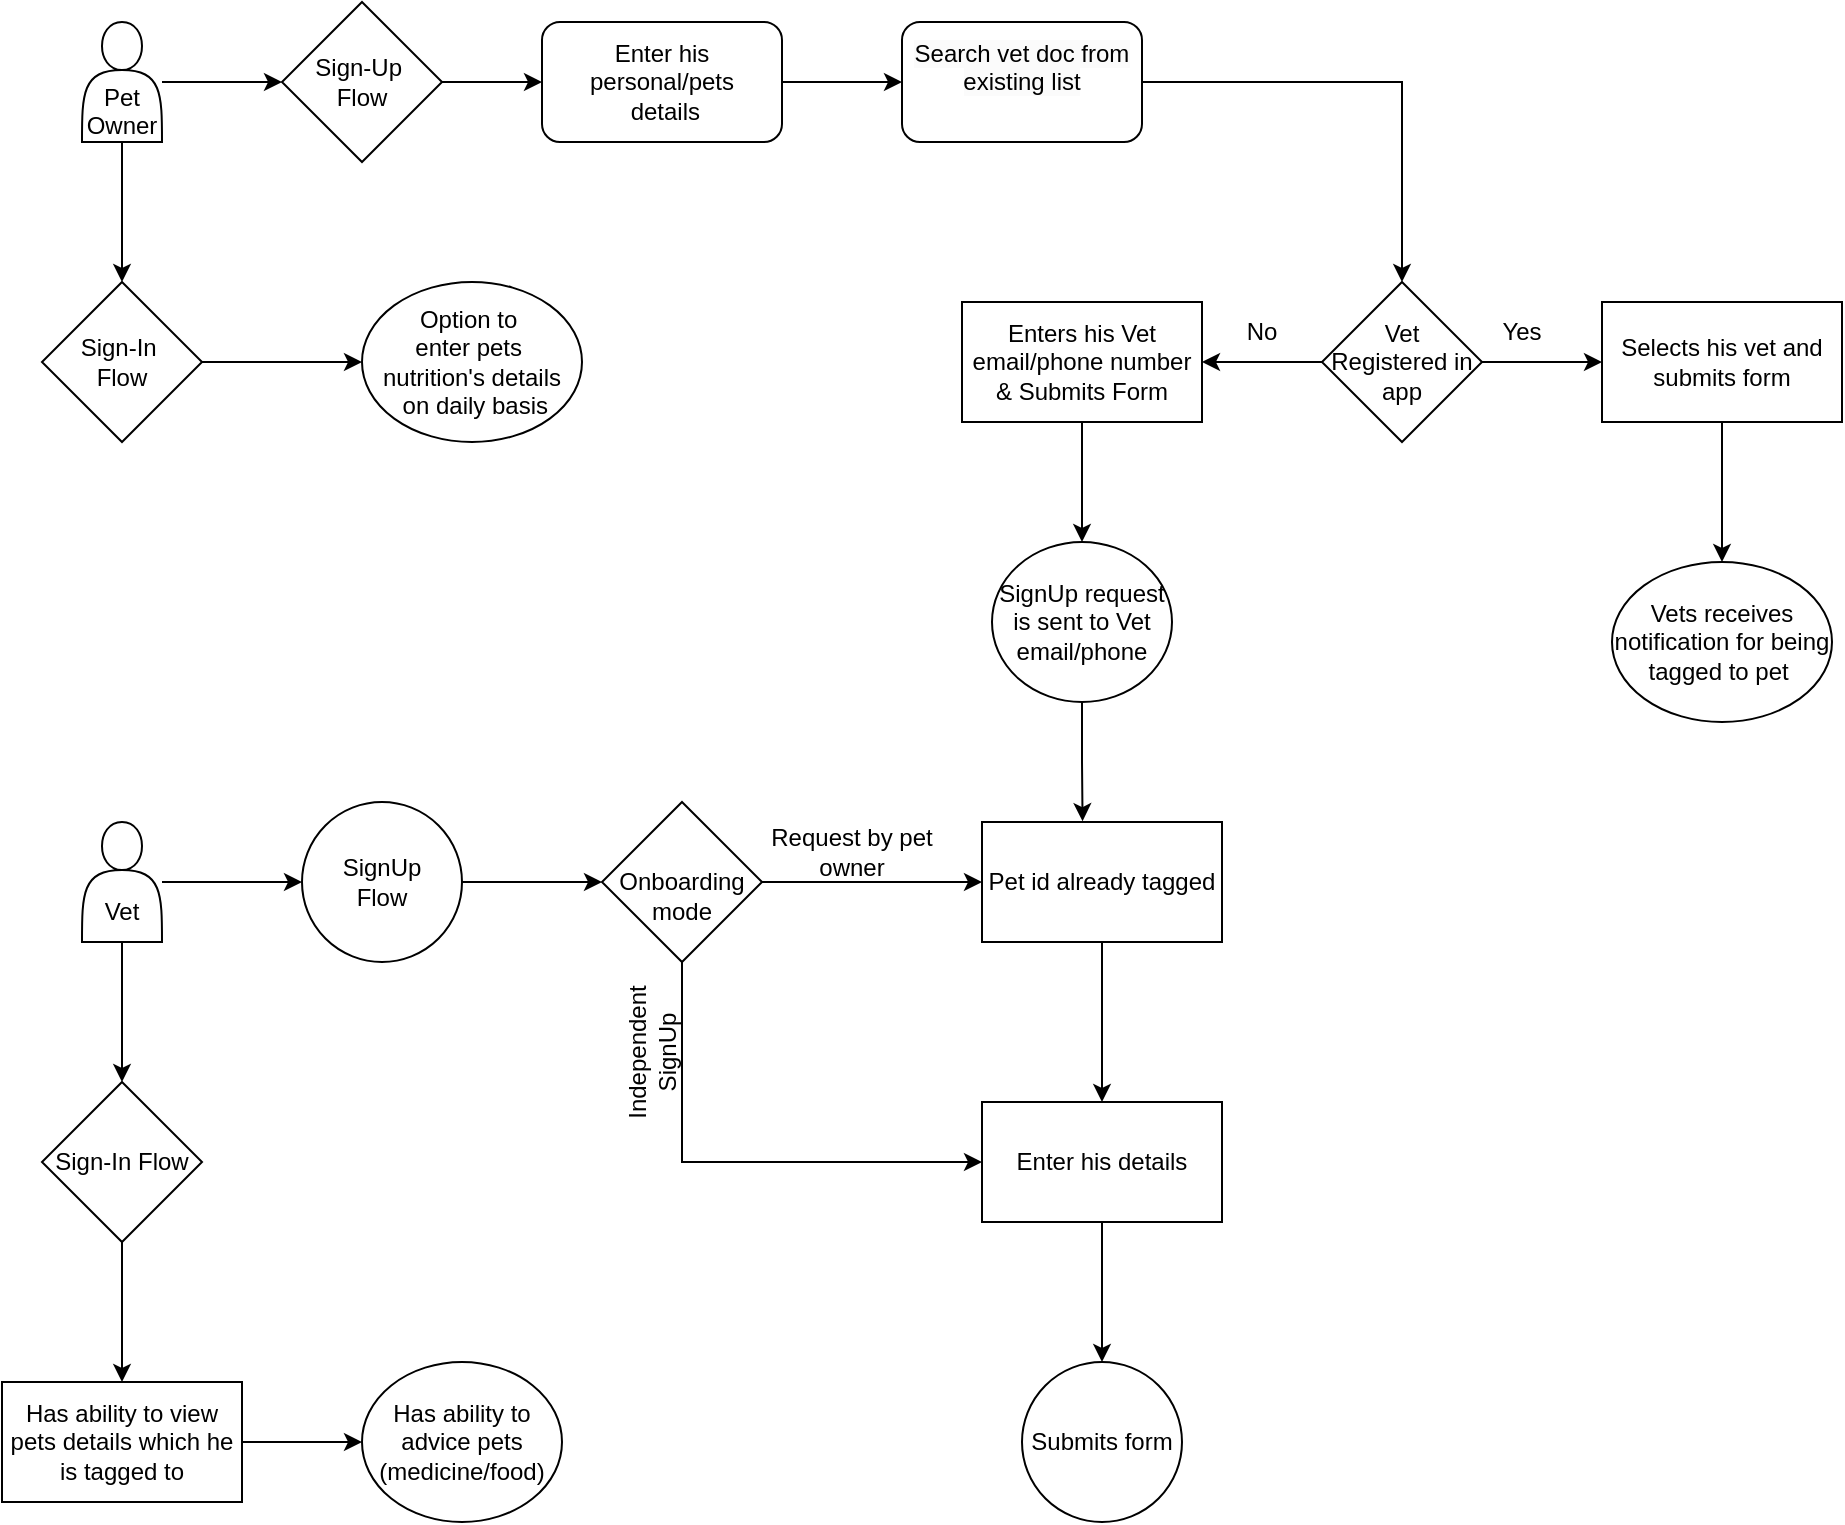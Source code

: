 <mxfile version="24.0.1" type="github">
  <diagram name="Page-1" id="GmAfje1MR3ZLFPPQamlQ">
    <mxGraphModel dx="918" dy="362" grid="1" gridSize="10" guides="1" tooltips="1" connect="1" arrows="1" fold="1" page="1" pageScale="1" pageWidth="850" pageHeight="1100" math="0" shadow="0">
      <root>
        <mxCell id="0" />
        <mxCell id="1" parent="0" />
        <mxCell id="_TZWZInf5wAIC_WSy5-A-4" value="" style="edgeStyle=orthogonalEdgeStyle;rounded=0;orthogonalLoop=1;jettySize=auto;html=1;" edge="1" parent="1" source="_TZWZInf5wAIC_WSy5-A-2">
          <mxGeometry relative="1" as="geometry">
            <mxPoint x="171.25" y="145" as="targetPoint" />
          </mxGeometry>
        </mxCell>
        <mxCell id="_TZWZInf5wAIC_WSy5-A-7" value="" style="edgeStyle=orthogonalEdgeStyle;rounded=0;orthogonalLoop=1;jettySize=auto;html=1;" edge="1" parent="1" source="_TZWZInf5wAIC_WSy5-A-5">
          <mxGeometry relative="1" as="geometry">
            <mxPoint x="495" y="195" as="targetPoint" />
          </mxGeometry>
        </mxCell>
        <mxCell id="_TZWZInf5wAIC_WSy5-A-83" value="" style="edgeStyle=orthogonalEdgeStyle;rounded=0;orthogonalLoop=1;jettySize=auto;html=1;" edge="1" parent="1" source="_TZWZInf5wAIC_WSy5-A-12" target="_TZWZInf5wAIC_WSy5-A-82">
          <mxGeometry relative="1" as="geometry" />
        </mxCell>
        <mxCell id="_TZWZInf5wAIC_WSy5-A-87" value="" style="edgeStyle=orthogonalEdgeStyle;rounded=0;orthogonalLoop=1;jettySize=auto;html=1;" edge="1" parent="1" source="_TZWZInf5wAIC_WSy5-A-12" target="_TZWZInf5wAIC_WSy5-A-86">
          <mxGeometry relative="1" as="geometry" />
        </mxCell>
        <mxCell id="_TZWZInf5wAIC_WSy5-A-12" value="&lt;div&gt;&lt;br&gt;&lt;/div&gt;&lt;div&gt;&lt;br&gt;&lt;/div&gt;Pet Owner" style="shape=actor;whiteSpace=wrap;html=1;" vertex="1" parent="1">
          <mxGeometry x="60" y="100" width="40" height="60" as="geometry" />
        </mxCell>
        <mxCell id="_TZWZInf5wAIC_WSy5-A-43" value="" style="edgeStyle=orthogonalEdgeStyle;rounded=0;orthogonalLoop=1;jettySize=auto;html=1;" edge="1" parent="1" source="_TZWZInf5wAIC_WSy5-A-27" target="_TZWZInf5wAIC_WSy5-A-42">
          <mxGeometry relative="1" as="geometry" />
        </mxCell>
        <mxCell id="_TZWZInf5wAIC_WSy5-A-50" style="edgeStyle=orthogonalEdgeStyle;rounded=0;orthogonalLoop=1;jettySize=auto;html=1;entryX=1;entryY=0.5;entryDx=0;entryDy=0;" edge="1" parent="1" source="_TZWZInf5wAIC_WSy5-A-27" target="_TZWZInf5wAIC_WSy5-A-35">
          <mxGeometry relative="1" as="geometry" />
        </mxCell>
        <mxCell id="_TZWZInf5wAIC_WSy5-A-27" value="Vet Registered in app" style="rhombus;whiteSpace=wrap;html=1;" vertex="1" parent="1">
          <mxGeometry x="680" y="230" width="80" height="80" as="geometry" />
        </mxCell>
        <mxCell id="_TZWZInf5wAIC_WSy5-A-33" value="Yes" style="text;html=1;align=center;verticalAlign=middle;whiteSpace=wrap;rounded=0;" vertex="1" parent="1">
          <mxGeometry x="750" y="240" width="60" height="30" as="geometry" />
        </mxCell>
        <mxCell id="_TZWZInf5wAIC_WSy5-A-34" value="No" style="text;html=1;align=center;verticalAlign=middle;whiteSpace=wrap;rounded=0;" vertex="1" parent="1">
          <mxGeometry x="620" y="240" width="60" height="30" as="geometry" />
        </mxCell>
        <mxCell id="_TZWZInf5wAIC_WSy5-A-49" style="edgeStyle=orthogonalEdgeStyle;rounded=0;orthogonalLoop=1;jettySize=auto;html=1;entryX=0.5;entryY=0;entryDx=0;entryDy=0;" edge="1" parent="1" source="_TZWZInf5wAIC_WSy5-A-35" target="_TZWZInf5wAIC_WSy5-A-39">
          <mxGeometry relative="1" as="geometry" />
        </mxCell>
        <mxCell id="_TZWZInf5wAIC_WSy5-A-35" value="Enters his Vet email/phone number&lt;div&gt;&amp;amp; Submits Form&lt;/div&gt;" style="whiteSpace=wrap;html=1;" vertex="1" parent="1">
          <mxGeometry x="500" y="240" width="120" height="60" as="geometry" />
        </mxCell>
        <mxCell id="_TZWZInf5wAIC_WSy5-A-39" value="SignUp request is sent to Vet email/phone" style="ellipse;whiteSpace=wrap;html=1;" vertex="1" parent="1">
          <mxGeometry x="515" y="360" width="90" height="80" as="geometry" />
        </mxCell>
        <mxCell id="_TZWZInf5wAIC_WSy5-A-46" value="" style="edgeStyle=orthogonalEdgeStyle;rounded=0;orthogonalLoop=1;jettySize=auto;html=1;" edge="1" parent="1" source="_TZWZInf5wAIC_WSy5-A-42" target="_TZWZInf5wAIC_WSy5-A-45">
          <mxGeometry relative="1" as="geometry" />
        </mxCell>
        <mxCell id="_TZWZInf5wAIC_WSy5-A-42" value="Selects his vet and submits form" style="whiteSpace=wrap;html=1;" vertex="1" parent="1">
          <mxGeometry x="820" y="240" width="120" height="60" as="geometry" />
        </mxCell>
        <mxCell id="_TZWZInf5wAIC_WSy5-A-45" value="Vets receives notification for being tagged to pet&amp;nbsp;" style="ellipse;whiteSpace=wrap;html=1;" vertex="1" parent="1">
          <mxGeometry x="825" y="370" width="110" height="80" as="geometry" />
        </mxCell>
        <mxCell id="_TZWZInf5wAIC_WSy5-A-56" style="edgeStyle=orthogonalEdgeStyle;rounded=0;orthogonalLoop=1;jettySize=auto;html=1;entryX=0;entryY=0.5;entryDx=0;entryDy=0;" edge="1" parent="1" source="_TZWZInf5wAIC_WSy5-A-51" target="_TZWZInf5wAIC_WSy5-A-52">
          <mxGeometry relative="1" as="geometry" />
        </mxCell>
        <mxCell id="_TZWZInf5wAIC_WSy5-A-75" value="" style="edgeStyle=orthogonalEdgeStyle;rounded=0;orthogonalLoop=1;jettySize=auto;html=1;" edge="1" parent="1" source="_TZWZInf5wAIC_WSy5-A-51" target="_TZWZInf5wAIC_WSy5-A-74">
          <mxGeometry relative="1" as="geometry" />
        </mxCell>
        <mxCell id="_TZWZInf5wAIC_WSy5-A-51" value="&lt;div&gt;&lt;br&gt;&lt;/div&gt;&lt;div&gt;&lt;br&gt;&lt;/div&gt;Vet&lt;div&gt;&lt;/div&gt;" style="shape=actor;whiteSpace=wrap;html=1;" vertex="1" parent="1">
          <mxGeometry x="60" y="500" width="40" height="60" as="geometry" />
        </mxCell>
        <mxCell id="_TZWZInf5wAIC_WSy5-A-55" value="" style="edgeStyle=orthogonalEdgeStyle;rounded=0;orthogonalLoop=1;jettySize=auto;html=1;" edge="1" parent="1" source="_TZWZInf5wAIC_WSy5-A-52" target="_TZWZInf5wAIC_WSy5-A-54">
          <mxGeometry relative="1" as="geometry" />
        </mxCell>
        <mxCell id="_TZWZInf5wAIC_WSy5-A-52" value="SignUp&lt;div&gt;Flow&lt;/div&gt;" style="ellipse;whiteSpace=wrap;html=1;" vertex="1" parent="1">
          <mxGeometry x="170" y="490" width="80" height="80" as="geometry" />
        </mxCell>
        <mxCell id="_TZWZInf5wAIC_WSy5-A-58" value="" style="edgeStyle=orthogonalEdgeStyle;rounded=0;orthogonalLoop=1;jettySize=auto;html=1;" edge="1" parent="1" source="_TZWZInf5wAIC_WSy5-A-54" target="_TZWZInf5wAIC_WSy5-A-57">
          <mxGeometry relative="1" as="geometry" />
        </mxCell>
        <mxCell id="_TZWZInf5wAIC_WSy5-A-71" style="edgeStyle=orthogonalEdgeStyle;rounded=0;orthogonalLoop=1;jettySize=auto;html=1;entryX=0;entryY=0.5;entryDx=0;entryDy=0;" edge="1" parent="1" source="_TZWZInf5wAIC_WSy5-A-54" target="_TZWZInf5wAIC_WSy5-A-64">
          <mxGeometry relative="1" as="geometry">
            <Array as="points">
              <mxPoint x="360" y="670" />
            </Array>
          </mxGeometry>
        </mxCell>
        <mxCell id="_TZWZInf5wAIC_WSy5-A-54" value="&lt;div&gt;&lt;br&gt;&lt;/div&gt;Onboarding mode" style="rhombus;whiteSpace=wrap;html=1;" vertex="1" parent="1">
          <mxGeometry x="320" y="490" width="80" height="80" as="geometry" />
        </mxCell>
        <mxCell id="_TZWZInf5wAIC_WSy5-A-65" value="" style="edgeStyle=orthogonalEdgeStyle;rounded=0;orthogonalLoop=1;jettySize=auto;html=1;" edge="1" parent="1" source="_TZWZInf5wAIC_WSy5-A-57" target="_TZWZInf5wAIC_WSy5-A-64">
          <mxGeometry relative="1" as="geometry" />
        </mxCell>
        <mxCell id="_TZWZInf5wAIC_WSy5-A-57" value="Pet id already tagged" style="whiteSpace=wrap;html=1;" vertex="1" parent="1">
          <mxGeometry x="510" y="500" width="120" height="60" as="geometry" />
        </mxCell>
        <mxCell id="_TZWZInf5wAIC_WSy5-A-59" style="edgeStyle=orthogonalEdgeStyle;rounded=0;orthogonalLoop=1;jettySize=auto;html=1;entryX=0.419;entryY=-0.007;entryDx=0;entryDy=0;entryPerimeter=0;" edge="1" parent="1" source="_TZWZInf5wAIC_WSy5-A-39" target="_TZWZInf5wAIC_WSy5-A-57">
          <mxGeometry relative="1" as="geometry" />
        </mxCell>
        <mxCell id="_TZWZInf5wAIC_WSy5-A-60" value="Request by pet owner" style="text;html=1;align=center;verticalAlign=middle;whiteSpace=wrap;rounded=0;" vertex="1" parent="1">
          <mxGeometry x="400" y="500" width="90" height="30" as="geometry" />
        </mxCell>
        <mxCell id="_TZWZInf5wAIC_WSy5-A-67" value="" style="edgeStyle=orthogonalEdgeStyle;rounded=0;orthogonalLoop=1;jettySize=auto;html=1;" edge="1" parent="1" source="_TZWZInf5wAIC_WSy5-A-64" target="_TZWZInf5wAIC_WSy5-A-66">
          <mxGeometry relative="1" as="geometry" />
        </mxCell>
        <mxCell id="_TZWZInf5wAIC_WSy5-A-64" value="Enter his details" style="whiteSpace=wrap;html=1;" vertex="1" parent="1">
          <mxGeometry x="510" y="640" width="120" height="60" as="geometry" />
        </mxCell>
        <mxCell id="_TZWZInf5wAIC_WSy5-A-66" value="Submits form" style="ellipse;whiteSpace=wrap;html=1;" vertex="1" parent="1">
          <mxGeometry x="530" y="770" width="80" height="80" as="geometry" />
        </mxCell>
        <mxCell id="_TZWZInf5wAIC_WSy5-A-70" value="Independent SignUp" style="text;html=1;align=center;verticalAlign=middle;whiteSpace=wrap;rounded=0;rotation=-90;" vertex="1" parent="1">
          <mxGeometry x="300" y="600" width="90" height="30" as="geometry" />
        </mxCell>
        <mxCell id="_TZWZInf5wAIC_WSy5-A-79" value="" style="edgeStyle=orthogonalEdgeStyle;rounded=0;orthogonalLoop=1;jettySize=auto;html=1;" edge="1" parent="1" source="_TZWZInf5wAIC_WSy5-A-74" target="_TZWZInf5wAIC_WSy5-A-78">
          <mxGeometry relative="1" as="geometry" />
        </mxCell>
        <mxCell id="_TZWZInf5wAIC_WSy5-A-74" value="Sign-In Flow" style="rhombus;whiteSpace=wrap;html=1;" vertex="1" parent="1">
          <mxGeometry x="40" y="630" width="80" height="80" as="geometry" />
        </mxCell>
        <mxCell id="_TZWZInf5wAIC_WSy5-A-81" value="" style="edgeStyle=orthogonalEdgeStyle;rounded=0;orthogonalLoop=1;jettySize=auto;html=1;" edge="1" parent="1" source="_TZWZInf5wAIC_WSy5-A-78" target="_TZWZInf5wAIC_WSy5-A-80">
          <mxGeometry relative="1" as="geometry" />
        </mxCell>
        <mxCell id="_TZWZInf5wAIC_WSy5-A-78" value="Has ability to view pets details which he is tagged to" style="whiteSpace=wrap;html=1;" vertex="1" parent="1">
          <mxGeometry x="20" y="780" width="120" height="60" as="geometry" />
        </mxCell>
        <mxCell id="_TZWZInf5wAIC_WSy5-A-80" value="Has ability to advice pets&lt;div&gt;(medicine/food)&lt;/div&gt;" style="ellipse;whiteSpace=wrap;html=1;" vertex="1" parent="1">
          <mxGeometry x="200" y="770" width="100" height="80" as="geometry" />
        </mxCell>
        <mxCell id="_TZWZInf5wAIC_WSy5-A-85" value="" style="edgeStyle=orthogonalEdgeStyle;rounded=0;orthogonalLoop=1;jettySize=auto;html=1;" edge="1" parent="1" source="_TZWZInf5wAIC_WSy5-A-82" target="_TZWZInf5wAIC_WSy5-A-84">
          <mxGeometry relative="1" as="geometry" />
        </mxCell>
        <mxCell id="_TZWZInf5wAIC_WSy5-A-82" value="Sign-In&amp;nbsp;&lt;div&gt;Flow&lt;/div&gt;" style="rhombus;whiteSpace=wrap;html=1;" vertex="1" parent="1">
          <mxGeometry x="40" y="230" width="80" height="80" as="geometry" />
        </mxCell>
        <mxCell id="_TZWZInf5wAIC_WSy5-A-84" value="Option to&amp;nbsp;&lt;div&gt;enter pets&amp;nbsp;&lt;/div&gt;&lt;div&gt;nutrition&#39;s details&lt;/div&gt;&lt;div&gt;&amp;nbsp;on daily basis&lt;/div&gt;" style="ellipse;whiteSpace=wrap;html=1;" vertex="1" parent="1">
          <mxGeometry x="200" y="230" width="110" height="80" as="geometry" />
        </mxCell>
        <mxCell id="_TZWZInf5wAIC_WSy5-A-89" style="edgeStyle=orthogonalEdgeStyle;rounded=0;orthogonalLoop=1;jettySize=auto;html=1;entryX=0;entryY=0.5;entryDx=0;entryDy=0;" edge="1" parent="1" source="_TZWZInf5wAIC_WSy5-A-86" target="_TZWZInf5wAIC_WSy5-A-88">
          <mxGeometry relative="1" as="geometry" />
        </mxCell>
        <mxCell id="_TZWZInf5wAIC_WSy5-A-86" value="Sign-Up&amp;nbsp;&lt;div&gt;Flow&lt;/div&gt;" style="rhombus;whiteSpace=wrap;html=1;" vertex="1" parent="1">
          <mxGeometry x="160" y="90" width="80" height="80" as="geometry" />
        </mxCell>
        <mxCell id="_TZWZInf5wAIC_WSy5-A-92" style="edgeStyle=orthogonalEdgeStyle;rounded=0;orthogonalLoop=1;jettySize=auto;html=1;entryX=0;entryY=0.5;entryDx=0;entryDy=0;" edge="1" parent="1" source="_TZWZInf5wAIC_WSy5-A-88" target="_TZWZInf5wAIC_WSy5-A-91">
          <mxGeometry relative="1" as="geometry">
            <mxPoint x="480" y="130" as="targetPoint" />
          </mxGeometry>
        </mxCell>
        <mxCell id="_TZWZInf5wAIC_WSy5-A-88" value="Enter his personal/pets&lt;div&gt;&amp;nbsp;details&lt;/div&gt;" style="rounded=1;whiteSpace=wrap;html=1;" vertex="1" parent="1">
          <mxGeometry x="290" y="100" width="120" height="60" as="geometry" />
        </mxCell>
        <mxCell id="_TZWZInf5wAIC_WSy5-A-93" style="edgeStyle=orthogonalEdgeStyle;rounded=0;orthogonalLoop=1;jettySize=auto;html=1;entryX=0.5;entryY=0;entryDx=0;entryDy=0;" edge="1" parent="1" source="_TZWZInf5wAIC_WSy5-A-91" target="_TZWZInf5wAIC_WSy5-A-27">
          <mxGeometry relative="1" as="geometry" />
        </mxCell>
        <mxCell id="_TZWZInf5wAIC_WSy5-A-91" value="&#xa;&lt;span style=&quot;color: rgb(0, 0, 0); font-family: Helvetica; font-size: 12px; font-style: normal; font-variant-ligatures: normal; font-variant-caps: normal; font-weight: 400; letter-spacing: normal; orphans: 2; text-align: center; text-indent: 0px; text-transform: none; widows: 2; word-spacing: 0px; -webkit-text-stroke-width: 0px; white-space: normal; background-color: rgb(251, 251, 251); text-decoration-thickness: initial; text-decoration-style: initial; text-decoration-color: initial; display: inline !important; float: none;&quot;&gt;Search vet doc from existing list&lt;/span&gt;&#xa;&#xa;" style="rounded=1;whiteSpace=wrap;html=1;" vertex="1" parent="1">
          <mxGeometry x="470" y="100" width="120" height="60" as="geometry" />
        </mxCell>
      </root>
    </mxGraphModel>
  </diagram>
</mxfile>
